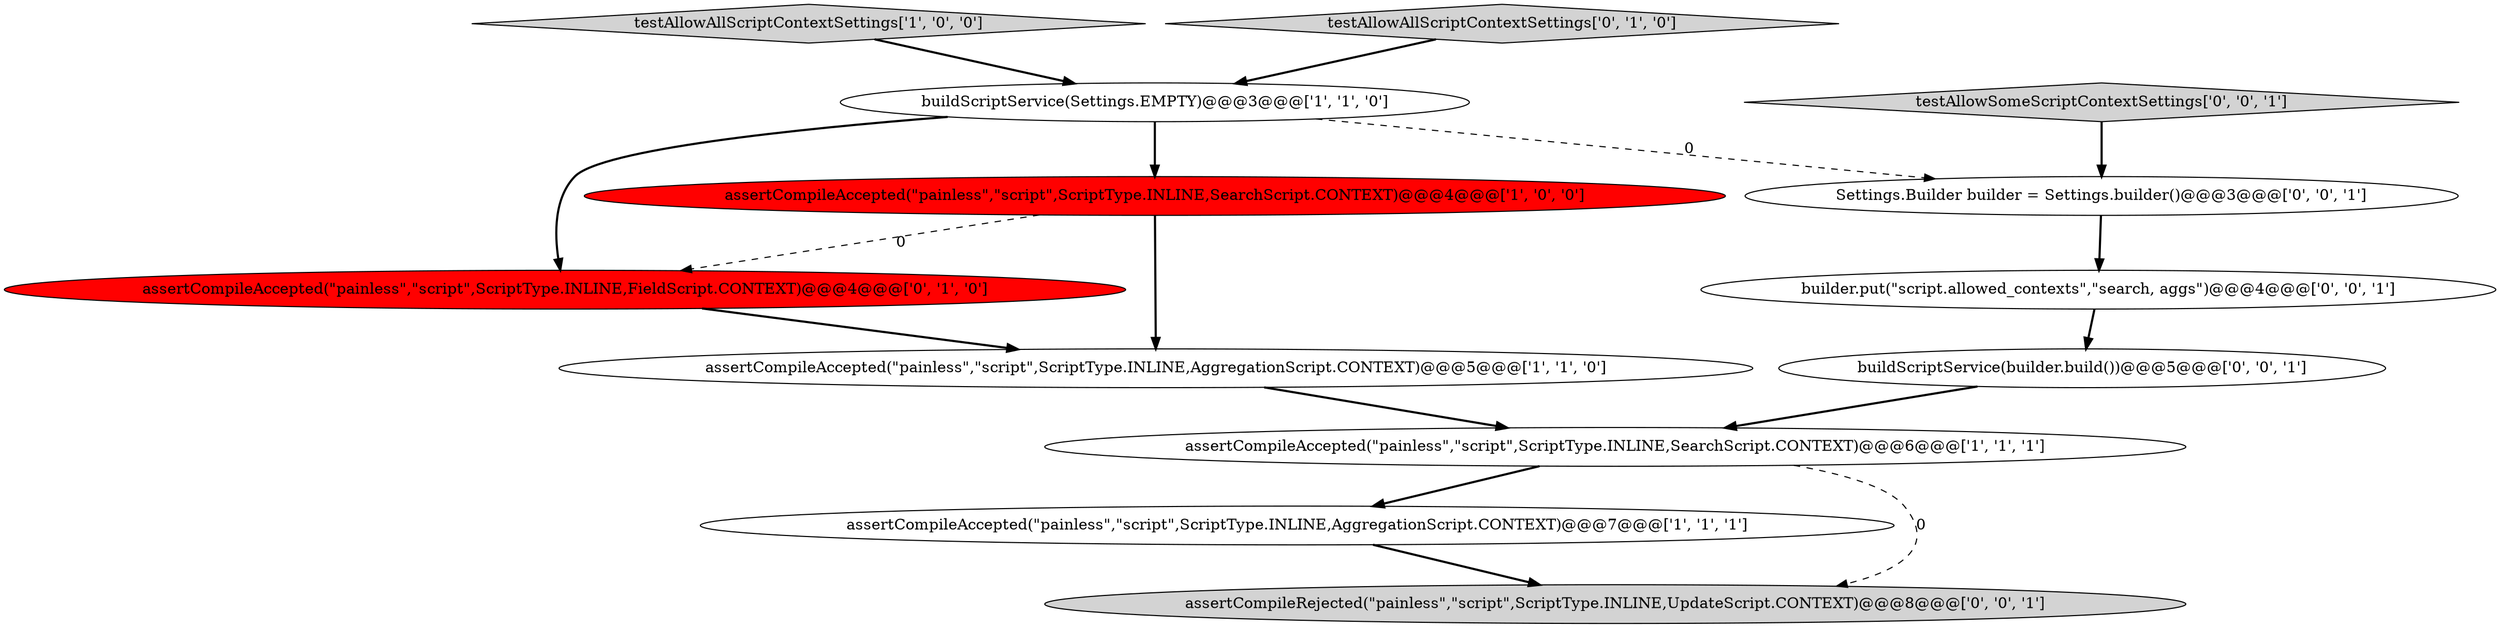 digraph {
5 [style = filled, label = "testAllowAllScriptContextSettings['1', '0', '0']", fillcolor = lightgray, shape = diamond image = "AAA0AAABBB1BBB"];
7 [style = filled, label = "assertCompileAccepted(\"painless\",\"script\",ScriptType.INLINE,FieldScript.CONTEXT)@@@4@@@['0', '1', '0']", fillcolor = red, shape = ellipse image = "AAA1AAABBB2BBB"];
2 [style = filled, label = "assertCompileAccepted(\"painless\",\"script\",ScriptType.INLINE,AggregationScript.CONTEXT)@@@7@@@['1', '1', '1']", fillcolor = white, shape = ellipse image = "AAA0AAABBB1BBB"];
8 [style = filled, label = "builder.put(\"script.allowed_contexts\",\"search, aggs\")@@@4@@@['0', '0', '1']", fillcolor = white, shape = ellipse image = "AAA0AAABBB3BBB"];
4 [style = filled, label = "assertCompileAccepted(\"painless\",\"script\",ScriptType.INLINE,AggregationScript.CONTEXT)@@@5@@@['1', '1', '0']", fillcolor = white, shape = ellipse image = "AAA0AAABBB1BBB"];
3 [style = filled, label = "buildScriptService(Settings.EMPTY)@@@3@@@['1', '1', '0']", fillcolor = white, shape = ellipse image = "AAA0AAABBB1BBB"];
12 [style = filled, label = "Settings.Builder builder = Settings.builder()@@@3@@@['0', '0', '1']", fillcolor = white, shape = ellipse image = "AAA0AAABBB3BBB"];
1 [style = filled, label = "assertCompileAccepted(\"painless\",\"script\",ScriptType.INLINE,SearchScript.CONTEXT)@@@6@@@['1', '1', '1']", fillcolor = white, shape = ellipse image = "AAA0AAABBB1BBB"];
0 [style = filled, label = "assertCompileAccepted(\"painless\",\"script\",ScriptType.INLINE,SearchScript.CONTEXT)@@@4@@@['1', '0', '0']", fillcolor = red, shape = ellipse image = "AAA1AAABBB1BBB"];
9 [style = filled, label = "testAllowSomeScriptContextSettings['0', '0', '1']", fillcolor = lightgray, shape = diamond image = "AAA0AAABBB3BBB"];
6 [style = filled, label = "testAllowAllScriptContextSettings['0', '1', '0']", fillcolor = lightgray, shape = diamond image = "AAA0AAABBB2BBB"];
11 [style = filled, label = "assertCompileRejected(\"painless\",\"script\",ScriptType.INLINE,UpdateScript.CONTEXT)@@@8@@@['0', '0', '1']", fillcolor = lightgray, shape = ellipse image = "AAA0AAABBB3BBB"];
10 [style = filled, label = "buildScriptService(builder.build())@@@5@@@['0', '0', '1']", fillcolor = white, shape = ellipse image = "AAA0AAABBB3BBB"];
5->3 [style = bold, label=""];
6->3 [style = bold, label=""];
8->10 [style = bold, label=""];
1->2 [style = bold, label=""];
4->1 [style = bold, label=""];
9->12 [style = bold, label=""];
7->4 [style = bold, label=""];
3->12 [style = dashed, label="0"];
3->7 [style = bold, label=""];
10->1 [style = bold, label=""];
0->4 [style = bold, label=""];
0->7 [style = dashed, label="0"];
12->8 [style = bold, label=""];
1->11 [style = dashed, label="0"];
2->11 [style = bold, label=""];
3->0 [style = bold, label=""];
}
